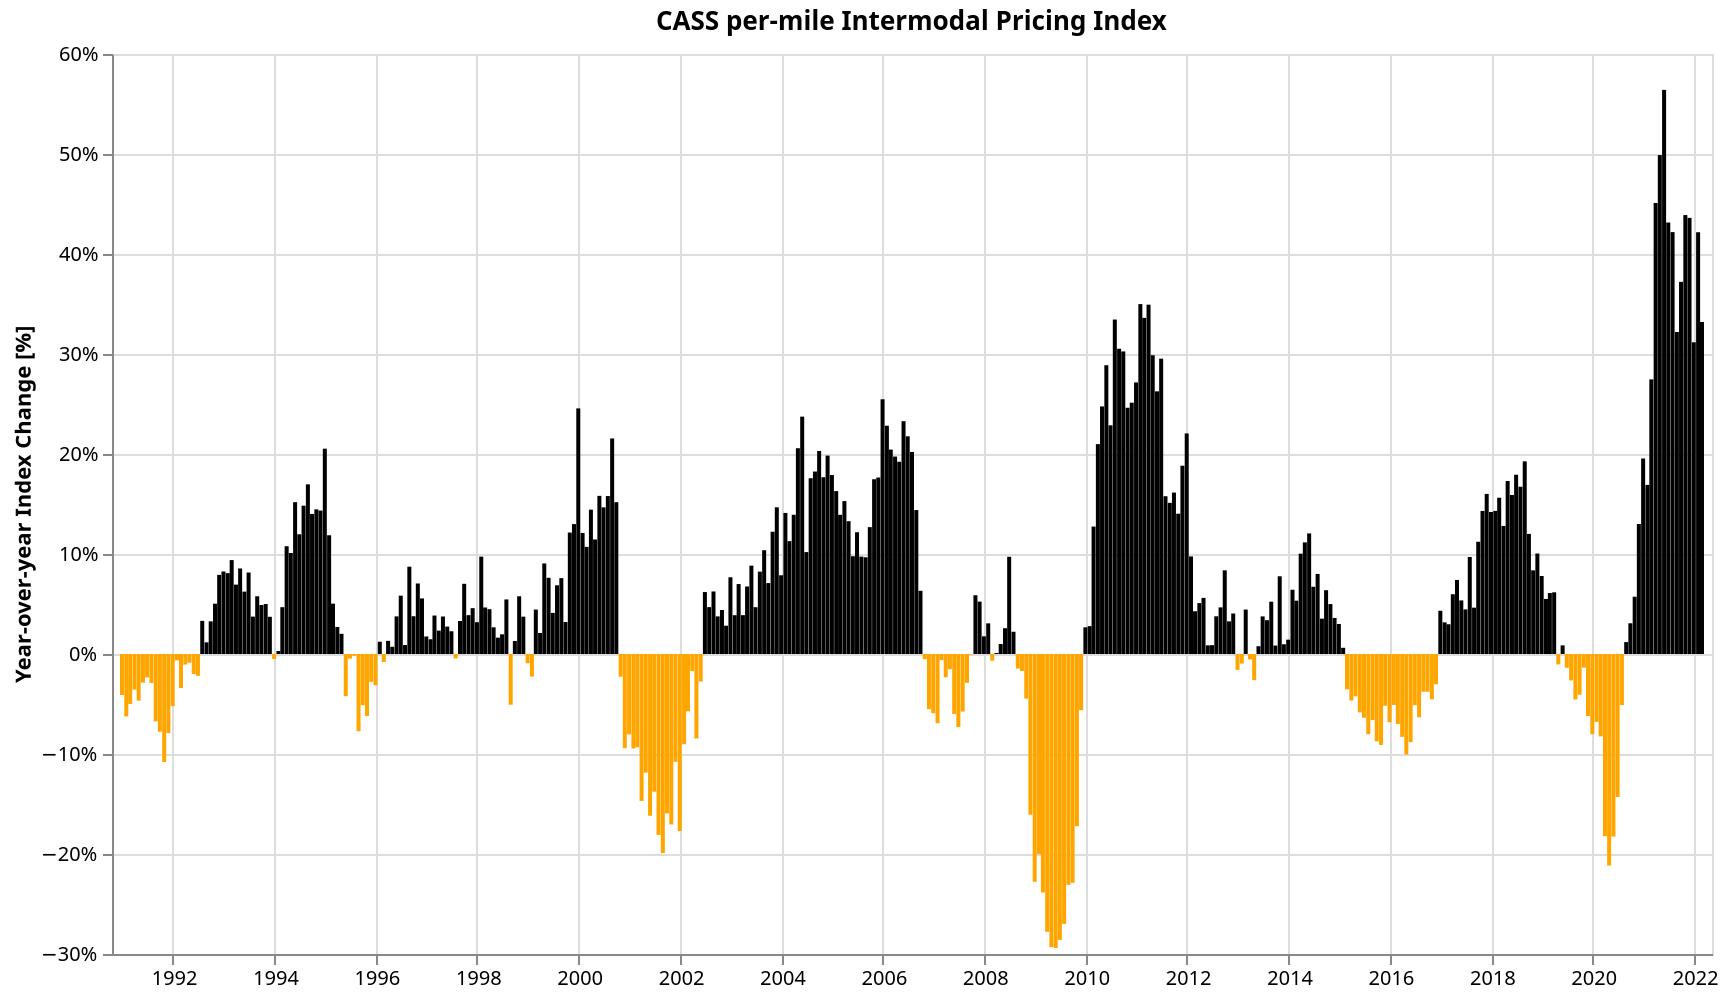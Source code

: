 {
  "config": {
    "view": {
      "continuousWidth": 400,
      "continuousHeight": 300
    }
  },
  "data": {
    "name": "data-7cb910f6acba21b8ea505782e708b76a"
  },
  "mark": {
    "type": "bar",
    "color": "black",
    "width": 2
  },
  "background": "white",
  "encoding": {
    "color": {
      "condition": {
        "value": "orange",
        "test": "datum.YoY < 0"
      },
      "value": "black"
    },
    "tooltip": [
      {
        "type": "temporal",
        "field": "Date"
      },
      {
        "type": "quantitative",
        "field": "YoY",
        "format": ",.2%",
        "title": "% Change"
      }
    ],
    "x": {
      "type": "temporal",
      "axis": {
        "title": null
      },
      "field": "Date"
    },
    "y": {
      "type": "quantitative",
      "axis": {
        "format": "%",
        "title": "Year-over-year Index Change [%]"
      },
      "field": "YoY"
    }
  },
  "height": 450,
  "title": "CASS per-mile Intermodal Pricing Index",
  "width": 800,
  "$schema": "https://vega.github.io/schema/vega-lite/v5.json",
  "datasets": {
    "data-7cb910f6acba21b8ea505782e708b76a": [
      {
        "Date": "1991-01-01T00:00:00",
        "Index": 0.959,
        "YoY": -0.041000000000000036
      },
      {
        "Date": "1991-02-01T00:00:00",
        "Index": 0.946,
        "YoY": -0.06243805748265607
      },
      {
        "Date": "1991-03-01T00:00:00",
        "Index": 0.97,
        "YoY": -0.04995102840352594
      },
      {
        "Date": "1991-04-01T00:00:00",
        "Index": 0.947,
        "YoY": -0.035641547861507195
      },
      {
        "Date": "1991-05-01T00:00:00",
        "Index": 0.92,
        "YoY": -0.04663212435233155
      },
      {
        "Date": "1991-06-01T00:00:00",
        "Index": 0.949,
        "YoY": -0.028659160696008268
      },
      {
        "Date": "1991-07-01T00:00:00",
        "Index": 0.916,
        "YoY": -0.023454157782515916
      },
      {
        "Date": "1991-08-01T00:00:00",
        "Index": 0.906,
        "YoY": -0.02893890675241162
      },
      {
        "Date": "1991-09-01T00:00:00",
        "Index": 0.942,
        "YoY": -0.06732673267326739
      },
      {
        "Date": "1991-10-01T00:00:00",
        "Index": 0.949,
        "YoY": -0.0777453838678328
      },
      {
        "Date": "1991-11-01T00:00:00",
        "Index": 0.934,
        "YoY": -0.10792741165233988
      },
      {
        "Date": "1991-12-01T00:00:00",
        "Index": 0.897,
        "YoY": -0.07905544147843935
      },
      {
        "Date": "1992-01-01T00:00:00",
        "Index": 0.909,
        "YoY": -0.05213764337851923
      },
      {
        "Date": "1992-02-01T00:00:00",
        "Index": 0.94,
        "YoY": -0.006342494714587699
      },
      {
        "Date": "1992-03-01T00:00:00",
        "Index": 0.937,
        "YoY": -0.03402061855670091
      },
      {
        "Date": "1992-04-01T00:00:00",
        "Index": 0.937,
        "YoY": -0.010559662090812938
      },
      {
        "Date": "1992-05-01T00:00:00",
        "Index": 0.912,
        "YoY": -0.008695652173913104
      },
      {
        "Date": "1992-06-01T00:00:00",
        "Index": 0.93,
        "YoY": -0.02002107481559523
      },
      {
        "Date": "1992-07-01T00:00:00",
        "Index": 0.896,
        "YoY": -0.02183406113537123
      },
      {
        "Date": "1992-08-01T00:00:00",
        "Index": 0.936,
        "YoY": 0.0331125827814569
      },
      {
        "Date": "1992-09-01T00:00:00",
        "Index": 0.953,
        "YoY": 0.011677282377919429
      },
      {
        "Date": "1992-10-01T00:00:00",
        "Index": 0.98,
        "YoY": 0.03266596417281353
      },
      {
        "Date": "1992-11-01T00:00:00",
        "Index": 0.981,
        "YoY": 0.05032119914346889
      },
      {
        "Date": "1992-12-01T00:00:00",
        "Index": 0.968,
        "YoY": 0.07915273132664424
      },
      {
        "Date": "1993-01-01T00:00:00",
        "Index": 0.984,
        "YoY": 0.08250825082508251
      },
      {
        "Date": "1993-02-01T00:00:00",
        "Index": 1.016,
        "YoY": 0.08085106382978724
      },
      {
        "Date": "1993-03-01T00:00:00",
        "Index": 1.025,
        "YoY": 0.09391675560298807
      },
      {
        "Date": "1993-04-01T00:00:00",
        "Index": 1.002,
        "YoY": 0.06937033084311617
      },
      {
        "Date": "1993-05-01T00:00:00",
        "Index": 0.99,
        "YoY": 0.08552631578947367
      },
      {
        "Date": "1993-06-01T00:00:00",
        "Index": 0.988,
        "YoY": 0.06236559139784936
      },
      {
        "Date": "1993-07-01T00:00:00",
        "Index": 0.969,
        "YoY": 0.08147321428571419
      },
      {
        "Date": "1993-08-01T00:00:00",
        "Index": 0.971,
        "YoY": 0.03739316239316226
      },
      {
        "Date": "1993-09-01T00:00:00",
        "Index": 1.008,
        "YoY": 0.057712486883525704
      },
      {
        "Date": "1993-10-01T00:00:00",
        "Index": 1.028,
        "YoY": 0.04897959183673484
      },
      {
        "Date": "1993-11-01T00:00:00",
        "Index": 1.03,
        "YoY": 0.04994903160040787
      },
      {
        "Date": "1993-12-01T00:00:00",
        "Index": 1.004,
        "YoY": 0.037190082644628086
      },
      {
        "Date": "1994-01-01T00:00:00",
        "Index": 0.979,
        "YoY": -0.005081300813008172
      },
      {
        "Date": "1994-02-01T00:00:00",
        "Index": 1.019,
        "YoY": 0.0029527559055118058
      },
      {
        "Date": "1994-03-01T00:00:00",
        "Index": 1.073,
        "YoY": 0.04682926829268297
      },
      {
        "Date": "1994-04-01T00:00:00",
        "Index": 1.11,
        "YoY": 0.10778443113772473
      },
      {
        "Date": "1994-05-01T00:00:00",
        "Index": 1.09,
        "YoY": 0.101010101010101
      },
      {
        "Date": "1994-06-01T00:00:00",
        "Index": 1.138,
        "YoY": 0.15182186234817796
      },
      {
        "Date": "1994-07-01T00:00:00",
        "Index": 1.085,
        "YoY": 0.11971104231166141
      },
      {
        "Date": "1994-08-01T00:00:00",
        "Index": 1.115,
        "YoY": 0.1483007209062821
      },
      {
        "Date": "1994-09-01T00:00:00",
        "Index": 1.179,
        "YoY": 0.1696428571428572
      },
      {
        "Date": "1994-10-01T00:00:00",
        "Index": 1.172,
        "YoY": 0.1400778210116731
      },
      {
        "Date": "1994-11-01T00:00:00",
        "Index": 1.179,
        "YoY": 0.1446601941747574
      },
      {
        "Date": "1994-12-01T00:00:00",
        "Index": 1.148,
        "YoY": 0.143426294820717
      },
      {
        "Date": "1995-01-01T00:00:00",
        "Index": 1.18,
        "YoY": 0.2053115423901941
      },
      {
        "Date": "1995-02-01T00:00:00",
        "Index": 1.14,
        "YoY": 0.11874386653581936
      },
      {
        "Date": "1995-03-01T00:00:00",
        "Index": 1.127,
        "YoY": 0.05032618825722279
      },
      {
        "Date": "1995-04-01T00:00:00",
        "Index": 1.14,
        "YoY": 0.02702702702702675
      },
      {
        "Date": "1995-05-01T00:00:00",
        "Index": 1.112,
        "YoY": 0.020183486238532167
      },
      {
        "Date": "1995-06-01T00:00:00",
        "Index": 1.09,
        "YoY": -0.042179261862917206
      },
      {
        "Date": "1995-07-01T00:00:00",
        "Index": 1.08,
        "YoY": -0.004608294930875445
      },
      {
        "Date": "1995-08-01T00:00:00",
        "Index": 1.113,
        "YoY": -0.0017937219730941312
      },
      {
        "Date": "1995-09-01T00:00:00",
        "Index": 1.088,
        "YoY": -0.07718405428329089
      },
      {
        "Date": "1995-10-01T00:00:00",
        "Index": 1.112,
        "YoY": -0.05119453924914663
      },
      {
        "Date": "1995-11-01T00:00:00",
        "Index": 1.106,
        "YoY": -0.06191687871077178
      },
      {
        "Date": "1995-12-01T00:00:00",
        "Index": 1.116,
        "YoY": -0.027874564459930196
      },
      {
        "Date": "1996-01-01T00:00:00",
        "Index": 1.143,
        "YoY": -0.031355932203389725
      },
      {
        "Date": "1996-02-01T00:00:00",
        "Index": 1.154,
        "YoY": 0.012280701754386003
      },
      {
        "Date": "1996-03-01T00:00:00",
        "Index": 1.118,
        "YoY": -0.007985803016858806
      },
      {
        "Date": "1996-04-01T00:00:00",
        "Index": 1.155,
        "YoY": 0.013157894736842257
      },
      {
        "Date": "1996-05-01T00:00:00",
        "Index": 1.12,
        "YoY": 0.007194244604316502
      },
      {
        "Date": "1996-06-01T00:00:00",
        "Index": 1.131,
        "YoY": 0.03761467889908254
      },
      {
        "Date": "1996-07-01T00:00:00",
        "Index": 1.143,
        "YoY": 0.05833333333333335
      },
      {
        "Date": "1996-08-01T00:00:00",
        "Index": 1.123,
        "YoY": 0.008984725965857976
      },
      {
        "Date": "1996-09-01T00:00:00",
        "Index": 1.183,
        "YoY": 0.08731617647058831
      },
      {
        "Date": "1996-10-01T00:00:00",
        "Index": 1.154,
        "YoY": 0.037769784172661636
      },
      {
        "Date": "1996-11-01T00:00:00",
        "Index": 1.184,
        "YoY": 0.07052441229656403
      },
      {
        "Date": "1996-12-01T00:00:00",
        "Index": 1.178,
        "YoY": 0.05555555555555536
      },
      {
        "Date": "1997-01-01T00:00:00",
        "Index": 1.163,
        "YoY": 0.017497812773403343
      },
      {
        "Date": "1997-02-01T00:00:00",
        "Index": 1.171,
        "YoY": 0.014731369150779994
      },
      {
        "Date": "1997-03-01T00:00:00",
        "Index": 1.161,
        "YoY": 0.038461538461538325
      },
      {
        "Date": "1997-04-01T00:00:00",
        "Index": 1.182,
        "YoY": 0.023376623376623273
      },
      {
        "Date": "1997-05-01T00:00:00",
        "Index": 1.162,
        "YoY": 0.03749999999999987
      },
      {
        "Date": "1997-06-01T00:00:00",
        "Index": 1.162,
        "YoY": 0.027409372236958385
      },
      {
        "Date": "1997-07-01T00:00:00",
        "Index": 1.169,
        "YoY": 0.022747156605424257
      },
      {
        "Date": "1997-08-01T00:00:00",
        "Index": 1.118,
        "YoY": -0.0044523597506677115
      },
      {
        "Date": "1997-09-01T00:00:00",
        "Index": 1.222,
        "YoY": 0.03296703296703285
      },
      {
        "Date": "1997-10-01T00:00:00",
        "Index": 1.235,
        "YoY": 0.0701906412478337
      },
      {
        "Date": "1997-11-01T00:00:00",
        "Index": 1.23,
        "YoY": 0.038851351351351315
      },
      {
        "Date": "1997-12-01T00:00:00",
        "Index": 1.232,
        "YoY": 0.045840407470288724
      },
      {
        "Date": "1998-01-01T00:00:00",
        "Index": 1.2,
        "YoY": 0.03181427343078247
      },
      {
        "Date": "1998-02-01T00:00:00",
        "Index": 1.285,
        "YoY": 0.09735269000853952
      },
      {
        "Date": "1998-03-01T00:00:00",
        "Index": 1.215,
        "YoY": 0.04651162790697683
      },
      {
        "Date": "1998-04-01T00:00:00",
        "Index": 1.235,
        "YoY": 0.04483925549915413
      },
      {
        "Date": "1998-05-01T00:00:00",
        "Index": 1.193,
        "YoY": 0.026678141135972666
      },
      {
        "Date": "1998-06-01T00:00:00",
        "Index": 1.181,
        "YoY": 0.016351118760757455
      },
      {
        "Date": "1998-07-01T00:00:00",
        "Index": 1.192,
        "YoY": 0.019674935842600494
      },
      {
        "Date": "1998-08-01T00:00:00",
        "Index": 1.179,
        "YoY": 0.054561717352414885
      },
      {
        "Date": "1998-09-01T00:00:00",
        "Index": 1.16,
        "YoY": -0.0507364975450082
      },
      {
        "Date": "1998-10-01T00:00:00",
        "Index": 1.251,
        "YoY": 0.012955465587044301
      },
      {
        "Date": "1998-11-01T00:00:00",
        "Index": 1.301,
        "YoY": 0.05772357723577226
      },
      {
        "Date": "1998-12-01T00:00:00",
        "Index": 1.278,
        "YoY": 0.03733766233766245
      },
      {
        "Date": "1999-01-01T00:00:00",
        "Index": 1.189,
        "YoY": -0.009166666666666545
      },
      {
        "Date": "1999-02-01T00:00:00",
        "Index": 1.256,
        "YoY": -0.022568093385213928
      },
      {
        "Date": "1999-03-01T00:00:00",
        "Index": 1.269,
        "YoY": 0.04444444444444429
      },
      {
        "Date": "1999-04-01T00:00:00",
        "Index": 1.261,
        "YoY": 0.021052631578947212
      },
      {
        "Date": "1999-05-01T00:00:00",
        "Index": 1.301,
        "YoY": 0.09052808046940486
      },
      {
        "Date": "1999-06-01T00:00:00",
        "Index": 1.271,
        "YoY": 0.07620660457239614
      },
      {
        "Date": "1999-07-01T00:00:00",
        "Index": 1.241,
        "YoY": 0.041107382550335636
      },
      {
        "Date": "1999-08-01T00:00:00",
        "Index": 1.26,
        "YoY": 0.06870229007633588
      },
      {
        "Date": "1999-09-01T00:00:00",
        "Index": 1.248,
        "YoY": 0.07586206896551739
      },
      {
        "Date": "1999-10-01T00:00:00",
        "Index": 1.291,
        "YoY": 0.031974420463629194
      },
      {
        "Date": "1999-11-01T00:00:00",
        "Index": 1.459,
        "YoY": 0.12144504227517317
      },
      {
        "Date": "1999-12-01T00:00:00",
        "Index": 1.444,
        "YoY": 0.12989045383411568
      },
      {
        "Date": "2000-01-01T00:00:00",
        "Index": 1.481,
        "YoY": 0.24558452481076531
      },
      {
        "Date": "2000-02-01T00:00:00",
        "Index": 1.408,
        "YoY": 0.12101910828025475
      },
      {
        "Date": "2000-03-01T00:00:00",
        "Index": 1.405,
        "YoY": 0.10717100078802222
      },
      {
        "Date": "2000-04-01T00:00:00",
        "Index": 1.443,
        "YoY": 0.14432989690721665
      },
      {
        "Date": "2000-05-01T00:00:00",
        "Index": 1.45,
        "YoY": 0.11452728670253642
      },
      {
        "Date": "2000-06-01T00:00:00",
        "Index": 1.472,
        "YoY": 0.1581431943351692
      },
      {
        "Date": "2000-07-01T00:00:00",
        "Index": 1.423,
        "YoY": 0.14665592264302973
      },
      {
        "Date": "2000-08-01T00:00:00",
        "Index": 1.459,
        "YoY": 0.15793650793650804
      },
      {
        "Date": "2000-09-01T00:00:00",
        "Index": 1.517,
        "YoY": 0.2155448717948718
      },
      {
        "Date": "2000-10-01T00:00:00",
        "Index": 1.487,
        "YoY": 0.15182029434546873
      },
      {
        "Date": "2000-11-01T00:00:00",
        "Index": 1.426,
        "YoY": -0.022618231665524458
      },
      {
        "Date": "2000-12-01T00:00:00",
        "Index": 1.308,
        "YoY": -0.09418282548476442
      },
      {
        "Date": "2001-01-01T00:00:00",
        "Index": 1.362,
        "YoY": -0.0803511141120864
      },
      {
        "Date": "2001-02-01T00:00:00",
        "Index": 1.275,
        "YoY": -0.09446022727272729
      },
      {
        "Date": "2001-03-01T00:00:00",
        "Index": 1.274,
        "YoY": -0.09323843416370103
      },
      {
        "Date": "2001-04-01T00:00:00",
        "Index": 1.231,
        "YoY": -0.14691614691614685
      },
      {
        "Date": "2001-05-01T00:00:00",
        "Index": 1.278,
        "YoY": -0.11862068965517236
      },
      {
        "Date": "2001-06-01T00:00:00",
        "Index": 1.234,
        "YoY": -0.16168478260869568
      },
      {
        "Date": "2001-07-01T00:00:00",
        "Index": 1.227,
        "YoY": -0.13773717498243143
      },
      {
        "Date": "2001-08-01T00:00:00",
        "Index": 1.195,
        "YoY": -0.18094585332419466
      },
      {
        "Date": "2001-09-01T00:00:00",
        "Index": 1.215,
        "YoY": -0.19907712590639415
      },
      {
        "Date": "2001-10-01T00:00:00",
        "Index": 1.25,
        "YoY": -0.15938130464021527
      },
      {
        "Date": "2001-11-01T00:00:00",
        "Index": 1.183,
        "YoY": -0.170406732117812
      },
      {
        "Date": "2001-12-01T00:00:00",
        "Index": 1.167,
        "YoY": -0.10779816513761464
      },
      {
        "Date": "2002-01-01T00:00:00",
        "Index": 1.121,
        "YoY": -0.1769456681350955
      },
      {
        "Date": "2002-02-01T00:00:00",
        "Index": 1.16,
        "YoY": -0.09019607843137256
      },
      {
        "Date": "2002-03-01T00:00:00",
        "Index": 1.201,
        "YoY": -0.057299843014128715
      },
      {
        "Date": "2002-04-01T00:00:00",
        "Index": 1.21,
        "YoY": -0.01705930138099121
      },
      {
        "Date": "2002-05-01T00:00:00",
        "Index": 1.17,
        "YoY": -0.08450704225352124
      },
      {
        "Date": "2002-06-01T00:00:00",
        "Index": 1.2,
        "YoY": -0.027552674230145846
      },
      {
        "Date": "2002-07-01T00:00:00",
        "Index": 1.303,
        "YoY": 0.061939690301548334
      },
      {
        "Date": "2002-08-01T00:00:00",
        "Index": 1.251,
        "YoY": 0.046861924686192324
      },
      {
        "Date": "2002-09-01T00:00:00",
        "Index": 1.291,
        "YoY": 0.062551440329218
      },
      {
        "Date": "2002-10-01T00:00:00",
        "Index": 1.297,
        "YoY": 0.037599999999999856
      },
      {
        "Date": "2002-11-01T00:00:00",
        "Index": 1.235,
        "YoY": 0.04395604395604402
      },
      {
        "Date": "2002-12-01T00:00:00",
        "Index": 1.2,
        "YoY": 0.028277634961439535
      },
      {
        "Date": "2003-01-01T00:00:00",
        "Index": 1.207,
        "YoY": 0.07671721677074039
      },
      {
        "Date": "2003-02-01T00:00:00",
        "Index": 1.205,
        "YoY": 0.03879310344827602
      },
      {
        "Date": "2003-03-01T00:00:00",
        "Index": 1.285,
        "YoY": 0.06994171523730208
      },
      {
        "Date": "2003-04-01T00:00:00",
        "Index": 1.257,
        "YoY": 0.03884297520661151
      },
      {
        "Date": "2003-05-01T00:00:00",
        "Index": 1.249,
        "YoY": 0.06752136752136773
      },
      {
        "Date": "2003-06-01T00:00:00",
        "Index": 1.306,
        "YoY": 0.08833333333333337
      },
      {
        "Date": "2003-07-01T00:00:00",
        "Index": 1.364,
        "YoY": 0.046815042210283986
      },
      {
        "Date": "2003-08-01T00:00:00",
        "Index": 1.354,
        "YoY": 0.08233413269384515
      },
      {
        "Date": "2003-09-01T00:00:00",
        "Index": 1.425,
        "YoY": 0.10379550735863674
      },
      {
        "Date": "2003-10-01T00:00:00",
        "Index": 1.389,
        "YoY": 0.07093292212798774
      },
      {
        "Date": "2003-11-01T00:00:00",
        "Index": 1.386,
        "YoY": 0.12226720647773259
      },
      {
        "Date": "2003-12-01T00:00:00",
        "Index": 1.376,
        "YoY": 0.14666666666666672
      },
      {
        "Date": "2004-01-01T00:00:00",
        "Index": 1.302,
        "YoY": 0.07870753935376973
      },
      {
        "Date": "2004-02-01T00:00:00",
        "Index": 1.375,
        "YoY": 0.1410788381742738
      },
      {
        "Date": "2004-03-01T00:00:00",
        "Index": 1.43,
        "YoY": 0.11284046692607008
      },
      {
        "Date": "2004-04-01T00:00:00",
        "Index": 1.432,
        "YoY": 0.13922036595067633
      },
      {
        "Date": "2004-05-01T00:00:00",
        "Index": 1.506,
        "YoY": 0.20576461168935145
      },
      {
        "Date": "2004-06-01T00:00:00",
        "Index": 1.616,
        "YoY": 0.2373660030627871
      },
      {
        "Date": "2004-07-01T00:00:00",
        "Index": 1.503,
        "YoY": 0.10190615835777117
      },
      {
        "Date": "2004-08-01T00:00:00",
        "Index": 1.592,
        "YoY": 0.17577548005908428
      },
      {
        "Date": "2004-09-01T00:00:00",
        "Index": 1.685,
        "YoY": 0.1824561403508771
      },
      {
        "Date": "2004-10-01T00:00:00",
        "Index": 1.671,
        "YoY": 0.20302375809935214
      },
      {
        "Date": "2004-11-01T00:00:00",
        "Index": 1.631,
        "YoY": 0.1767676767676769
      },
      {
        "Date": "2004-12-01T00:00:00",
        "Index": 1.649,
        "YoY": 0.19840116279069786
      },
      {
        "Date": "2005-01-01T00:00:00",
        "Index": 1.535,
        "YoY": 0.1789554531490014
      },
      {
        "Date": "2005-02-01T00:00:00",
        "Index": 1.599,
        "YoY": 0.1629090909090909
      },
      {
        "Date": "2005-03-01T00:00:00",
        "Index": 1.629,
        "YoY": 0.1391608391608392
      },
      {
        "Date": "2005-04-01T00:00:00",
        "Index": 1.651,
        "YoY": 0.15293296089385477
      },
      {
        "Date": "2005-05-01T00:00:00",
        "Index": 1.706,
        "YoY": 0.13280212483399723
      },
      {
        "Date": "2005-06-01T00:00:00",
        "Index": 1.774,
        "YoY": 0.09777227722772275
      },
      {
        "Date": "2005-07-01T00:00:00",
        "Index": 1.686,
        "YoY": 0.12175648702594821
      },
      {
        "Date": "2005-08-01T00:00:00",
        "Index": 1.747,
        "YoY": 0.09736180904522618
      },
      {
        "Date": "2005-09-01T00:00:00",
        "Index": 1.848,
        "YoY": 0.09673590504451046
      },
      {
        "Date": "2005-10-01T00:00:00",
        "Index": 1.883,
        "YoY": 0.1268701376421304
      },
      {
        "Date": "2005-11-01T00:00:00",
        "Index": 1.916,
        "YoY": 0.17473942366646233
      },
      {
        "Date": "2005-12-01T00:00:00",
        "Index": 1.94,
        "YoY": 0.17647058823529416
      },
      {
        "Date": "2006-01-01T00:00:00",
        "Index": 1.926,
        "YoY": 0.25472312703583055
      },
      {
        "Date": "2006-02-01T00:00:00",
        "Index": 1.964,
        "YoY": 0.2282676672920576
      },
      {
        "Date": "2006-03-01T00:00:00",
        "Index": 1.962,
        "YoY": 0.20441988950276246
      },
      {
        "Date": "2006-04-01T00:00:00",
        "Index": 1.977,
        "YoY": 0.19745608721986674
      },
      {
        "Date": "2006-05-01T00:00:00",
        "Index": 2.034,
        "YoY": 0.1922626025791323
      },
      {
        "Date": "2006-06-01T00:00:00",
        "Index": 2.187,
        "YoY": 0.23280721533258153
      },
      {
        "Date": "2006-07-01T00:00:00",
        "Index": 2.053,
        "YoY": 0.2176749703440095
      },
      {
        "Date": "2006-08-01T00:00:00",
        "Index": 2.1,
        "YoY": 0.2020606754436176
      },
      {
        "Date": "2006-09-01T00:00:00",
        "Index": 2.114,
        "YoY": 0.1439393939393938
      },
      {
        "Date": "2006-10-01T00:00:00",
        "Index": 2.002,
        "YoY": 0.0631970260223047
      },
      {
        "Date": "2006-11-01T00:00:00",
        "Index": 1.906,
        "YoY": -0.005219206680584509
      },
      {
        "Date": "2006-12-01T00:00:00",
        "Index": 1.833,
        "YoY": -0.05515463917525776
      },
      {
        "Date": "2007-01-01T00:00:00",
        "Index": 1.812,
        "YoY": -0.05919003115264787
      },
      {
        "Date": "2007-02-01T00:00:00",
        "Index": 1.828,
        "YoY": -0.06924643584521384
      },
      {
        "Date": "2007-03-01T00:00:00",
        "Index": 1.95,
        "YoY": -0.006116207951070374
      },
      {
        "Date": "2007-04-01T00:00:00",
        "Index": 1.931,
        "YoY": -0.02326757713707639
      },
      {
        "Date": "2007-05-01T00:00:00",
        "Index": 2.003,
        "YoY": -0.015240904621435458
      },
      {
        "Date": "2007-06-01T00:00:00",
        "Index": 2.056,
        "YoY": -0.059899405578417775
      },
      {
        "Date": "2007-07-01T00:00:00",
        "Index": 1.903,
        "YoY": -0.07306380905991228
      },
      {
        "Date": "2007-08-01T00:00:00",
        "Index": 1.979,
        "YoY": -0.05761904761904757
      },
      {
        "Date": "2007-09-01T00:00:00",
        "Index": 2.053,
        "YoY": -0.028855250709555302
      },
      {
        "Date": "2007-10-01T00:00:00",
        "Index": 2.001,
        "YoY": -0.0004995004995004271
      },
      {
        "Date": "2007-11-01T00:00:00",
        "Index": 2.018,
        "YoY": 0.05876180482686255
      },
      {
        "Date": "2007-12-01T00:00:00",
        "Index": 1.929,
        "YoY": 0.05237315875613757
      },
      {
        "Date": "2008-01-01T00:00:00",
        "Index": 1.844,
        "YoY": 0.017660044150110465
      },
      {
        "Date": "2008-02-01T00:00:00",
        "Index": 1.884,
        "YoY": 0.03063457330415753
      },
      {
        "Date": "2008-03-01T00:00:00",
        "Index": 1.937,
        "YoY": -0.006666666666666599
      },
      {
        "Date": "2008-04-01T00:00:00",
        "Index": 1.933,
        "YoY": 0.0010357327809424888
      },
      {
        "Date": "2008-05-01T00:00:00",
        "Index": 2.023,
        "YoY": 0.009985022466300508
      },
      {
        "Date": "2008-06-01T00:00:00",
        "Index": 2.109,
        "YoY": 0.025778210116731426
      },
      {
        "Date": "2008-07-01T00:00:00",
        "Index": 2.088,
        "YoY": 0.09721492380451924
      },
      {
        "Date": "2008-08-01T00:00:00",
        "Index": 2.023,
        "YoY": 0.022233451237998914
      },
      {
        "Date": "2008-09-01T00:00:00",
        "Index": 2.023,
        "YoY": -0.014612761811982344
      },
      {
        "Date": "2008-10-01T00:00:00",
        "Index": 1.967,
        "YoY": -0.016991504247875988
      },
      {
        "Date": "2008-11-01T00:00:00",
        "Index": 1.928,
        "YoY": -0.04459861248761143
      },
      {
        "Date": "2008-12-01T00:00:00",
        "Index": 1.619,
        "YoY": -0.1607050285121825
      },
      {
        "Date": "2009-01-01T00:00:00",
        "Index": 1.424,
        "YoY": -0.22776572668112804
      },
      {
        "Date": "2009-02-01T00:00:00",
        "Index": 1.507,
        "YoY": -0.20010615711252655
      },
      {
        "Date": "2009-03-01T00:00:00",
        "Index": 1.475,
        "YoY": -0.23851316468766126
      },
      {
        "Date": "2009-04-01T00:00:00",
        "Index": 1.396,
        "YoY": -0.2778065183652354
      },
      {
        "Date": "2009-05-01T00:00:00",
        "Index": 1.43,
        "YoY": -0.2931290163124074
      },
      {
        "Date": "2009-06-01T00:00:00",
        "Index": 1.489,
        "YoY": -0.2939781887150308
      },
      {
        "Date": "2009-07-01T00:00:00",
        "Index": 1.491,
        "YoY": -0.2859195402298851
      },
      {
        "Date": "2009-08-01T00:00:00",
        "Index": 1.477,
        "YoY": -0.2698961937716263
      },
      {
        "Date": "2009-09-01T00:00:00",
        "Index": 1.556,
        "YoY": -0.23084527928818588
      },
      {
        "Date": "2009-10-01T00:00:00",
        "Index": 1.517,
        "YoY": -0.22877478393492634
      },
      {
        "Date": "2009-11-01T00:00:00",
        "Index": 1.596,
        "YoY": -0.17219917012448127
      },
      {
        "Date": "2009-12-01T00:00:00",
        "Index": 1.528,
        "YoY": -0.05620753551575042
      },
      {
        "Date": "2010-01-01T00:00:00",
        "Index": 1.462,
        "YoY": 0.026685393258427004
      },
      {
        "Date": "2010-02-01T00:00:00",
        "Index": 1.549,
        "YoY": 0.02786994027869949
      },
      {
        "Date": "2010-03-01T00:00:00",
        "Index": 1.663,
        "YoY": 0.12745762711864406
      },
      {
        "Date": "2010-04-01T00:00:00",
        "Index": 1.689,
        "YoY": 0.20988538681948432
      },
      {
        "Date": "2010-05-01T00:00:00",
        "Index": 1.784,
        "YoY": 0.24755244755244754
      },
      {
        "Date": "2010-06-01T00:00:00",
        "Index": 1.919,
        "YoY": 0.2887844190732034
      },
      {
        "Date": "2010-07-01T00:00:00",
        "Index": 1.832,
        "YoY": 0.22870556673373565
      },
      {
        "Date": "2010-08-01T00:00:00",
        "Index": 1.971,
        "YoY": 0.33446174678402163
      },
      {
        "Date": "2010-09-01T00:00:00",
        "Index": 2.031,
        "YoY": 0.30526992287917754
      },
      {
        "Date": "2010-10-01T00:00:00",
        "Index": 1.976,
        "YoY": 0.30257086354647345
      },
      {
        "Date": "2010-11-01T00:00:00",
        "Index": 1.989,
        "YoY": 0.24624060150375948
      },
      {
        "Date": "2010-12-01T00:00:00",
        "Index": 1.912,
        "YoY": 0.25130890052356003
      },
      {
        "Date": "2011-01-01T00:00:00",
        "Index": 1.859,
        "YoY": 0.27154582763337887
      },
      {
        "Date": "2011-02-01T00:00:00",
        "Index": 2.091,
        "YoY": 0.34990316333118154
      },
      {
        "Date": "2011-03-01T00:00:00",
        "Index": 2.222,
        "YoY": 0.3361395069152133
      },
      {
        "Date": "2011-04-01T00:00:00",
        "Index": 2.279,
        "YoY": 0.3493191237418589
      },
      {
        "Date": "2011-05-01T00:00:00",
        "Index": 2.317,
        "YoY": 0.29876681614349776
      },
      {
        "Date": "2011-06-01T00:00:00",
        "Index": 2.423,
        "YoY": 0.262636789994789
      },
      {
        "Date": "2011-07-01T00:00:00",
        "Index": 2.373,
        "YoY": 0.29530567685589526
      },
      {
        "Date": "2011-08-01T00:00:00",
        "Index": 2.282,
        "YoY": 0.15778792491121263
      },
      {
        "Date": "2011-09-01T00:00:00",
        "Index": 2.338,
        "YoY": 0.15115706548498276
      },
      {
        "Date": "2011-10-01T00:00:00",
        "Index": 2.295,
        "YoY": 0.16143724696356276
      },
      {
        "Date": "2011-11-01T00:00:00",
        "Index": 2.268,
        "YoY": 0.14027149321266963
      },
      {
        "Date": "2011-12-01T00:00:00",
        "Index": 2.272,
        "YoY": 0.18828451882845187
      },
      {
        "Date": "2012-01-01T00:00:00",
        "Index": 2.269,
        "YoY": 0.22054868208714362
      },
      {
        "Date": "2012-02-01T00:00:00",
        "Index": 2.295,
        "YoY": 0.09756097560975596
      },
      {
        "Date": "2012-03-01T00:00:00",
        "Index": 2.317,
        "YoY": 0.04275427542754273
      },
      {
        "Date": "2012-04-01T00:00:00",
        "Index": 2.395,
        "YoY": 0.05089951733216336
      },
      {
        "Date": "2012-05-01T00:00:00",
        "Index": 2.447,
        "YoY": 0.056107034958998714
      },
      {
        "Date": "2012-06-01T00:00:00",
        "Index": 2.444,
        "YoY": 0.008666941807676354
      },
      {
        "Date": "2012-07-01T00:00:00",
        "Index": 2.394,
        "YoY": 0.008849557522123908
      },
      {
        "Date": "2012-08-01T00:00:00",
        "Index": 2.368,
        "YoY": 0.03768624014022781
      },
      {
        "Date": "2012-09-01T00:00:00",
        "Index": 2.447,
        "YoY": 0.046621043627031566
      },
      {
        "Date": "2012-10-01T00:00:00",
        "Index": 2.487,
        "YoY": 0.0836601307189544
      },
      {
        "Date": "2012-11-01T00:00:00",
        "Index": 2.342,
        "YoY": 0.032627865961199376
      },
      {
        "Date": "2012-12-01T00:00:00",
        "Index": 2.364,
        "YoY": 0.040492957746478986
      },
      {
        "Date": "2013-01-01T00:00:00",
        "Index": 2.233,
        "YoY": -0.015866020273248127
      },
      {
        "Date": "2013-02-01T00:00:00",
        "Index": 2.273,
        "YoY": -0.009586056644880103
      },
      {
        "Date": "2013-03-01T00:00:00",
        "Index": 2.42,
        "YoY": 0.04445403539059112
      },
      {
        "Date": "2013-04-01T00:00:00",
        "Index": 2.382,
        "YoY": -0.00542797494780789
      },
      {
        "Date": "2013-05-01T00:00:00",
        "Index": 2.383,
        "YoY": -0.026154474867184363
      },
      {
        "Date": "2013-06-01T00:00:00",
        "Index": 2.463,
        "YoY": 0.0077741407528642
      },
      {
        "Date": "2013-07-01T00:00:00",
        "Index": 2.484,
        "YoY": 0.037593984962405846
      },
      {
        "Date": "2013-08-01T00:00:00",
        "Index": 2.448,
        "YoY": 0.03378378378378377
      },
      {
        "Date": "2013-09-01T00:00:00",
        "Index": 2.575,
        "YoY": 0.052308949734368726
      },
      {
        "Date": "2013-10-01T00:00:00",
        "Index": 2.508,
        "YoY": 0.008443908323281013
      },
      {
        "Date": "2013-11-01T00:00:00",
        "Index": 2.524,
        "YoY": 0.0777113578138342
      },
      {
        "Date": "2013-12-01T00:00:00",
        "Index": 2.387,
        "YoY": 0.009729272419627844
      },
      {
        "Date": "2014-01-01T00:00:00",
        "Index": 2.265,
        "YoY": 0.014330497089117822
      },
      {
        "Date": "2014-02-01T00:00:00",
        "Index": 2.419,
        "YoY": 0.06423229212494497
      },
      {
        "Date": "2014-03-01T00:00:00",
        "Index": 2.549,
        "YoY": 0.05330578512396689
      },
      {
        "Date": "2014-04-01T00:00:00",
        "Index": 2.621,
        "YoY": 0.10033585222502084
      },
      {
        "Date": "2014-05-01T00:00:00",
        "Index": 2.649,
        "YoY": 0.11162400335711298
      },
      {
        "Date": "2014-06-01T00:00:00",
        "Index": 2.76,
        "YoY": 0.12058465286236286
      },
      {
        "Date": "2014-07-01T00:00:00",
        "Index": 2.651,
        "YoY": 0.06723027375201274
      },
      {
        "Date": "2014-08-01T00:00:00",
        "Index": 2.644,
        "YoY": 0.08006535947712434
      },
      {
        "Date": "2014-09-01T00:00:00",
        "Index": 2.666,
        "YoY": 0.03533980582524254
      },
      {
        "Date": "2014-10-01T00:00:00",
        "Index": 2.668,
        "YoY": 0.06379585326953752
      },
      {
        "Date": "2014-11-01T00:00:00",
        "Index": 2.65,
        "YoY": 0.04992076069730578
      },
      {
        "Date": "2014-12-01T00:00:00",
        "Index": 2.473,
        "YoY": 0.03602848764139077
      },
      {
        "Date": "2015-01-01T00:00:00",
        "Index": 2.333,
        "YoY": 0.030022075055187614
      },
      {
        "Date": "2015-02-01T00:00:00",
        "Index": 2.434,
        "YoY": 0.0062009094667219156
      },
      {
        "Date": "2015-03-01T00:00:00",
        "Index": 2.459,
        "YoY": -0.03530796390741464
      },
      {
        "Date": "2015-04-01T00:00:00",
        "Index": 2.499,
        "YoY": -0.04654711942006862
      },
      {
        "Date": "2015-05-01T00:00:00",
        "Index": 2.537,
        "YoY": -0.0422801057002643
      },
      {
        "Date": "2015-06-01T00:00:00",
        "Index": 2.599,
        "YoY": -0.05833333333333324
      },
      {
        "Date": "2015-07-01T00:00:00",
        "Index": 2.482,
        "YoY": -0.06374952847981874
      },
      {
        "Date": "2015-08-01T00:00:00",
        "Index": 2.432,
        "YoY": -0.08018154311649028
      },
      {
        "Date": "2015-09-01T00:00:00",
        "Index": 2.49,
        "YoY": -0.06601650412603144
      },
      {
        "Date": "2015-10-01T00:00:00",
        "Index": 2.435,
        "YoY": -0.08733133433283358
      },
      {
        "Date": "2015-11-01T00:00:00",
        "Index": 2.409,
        "YoY": -0.09094339622641512
      },
      {
        "Date": "2015-12-01T00:00:00",
        "Index": 2.345,
        "YoY": -0.051758997169429666
      },
      {
        "Date": "2016-01-01T00:00:00",
        "Index": 2.174,
        "YoY": -0.06815259322760403
      },
      {
        "Date": "2016-02-01T00:00:00",
        "Index": 2.31,
        "YoY": -0.05094494658997539
      },
      {
        "Date": "2016-03-01T00:00:00",
        "Index": 2.287,
        "YoY": -0.06994713298088662
      },
      {
        "Date": "2016-04-01T00:00:00",
        "Index": 2.292,
        "YoY": -0.08283313325330144
      },
      {
        "Date": "2016-05-01T00:00:00",
        "Index": 2.282,
        "YoY": -0.10051241623965312
      },
      {
        "Date": "2016-06-01T00:00:00",
        "Index": 2.37,
        "YoY": -0.08811081185071179
      },
      {
        "Date": "2016-07-01T00:00:00",
        "Index": 2.355,
        "YoY": -0.05116841257050775
      },
      {
        "Date": "2016-08-01T00:00:00",
        "Index": 2.278,
        "YoY": -0.06332236842105254
      },
      {
        "Date": "2016-09-01T00:00:00",
        "Index": 2.396,
        "YoY": -0.03775100401606435
      },
      {
        "Date": "2016-10-01T00:00:00",
        "Index": 2.343,
        "YoY": -0.03778234086242305
      },
      {
        "Date": "2016-11-01T00:00:00",
        "Index": 2.3,
        "YoY": -0.04524699045246994
      },
      {
        "Date": "2016-12-01T00:00:00",
        "Index": 2.274,
        "YoY": -0.030277185501066173
      },
      {
        "Date": "2017-01-01T00:00:00",
        "Index": 2.268,
        "YoY": 0.04323827046918116
      },
      {
        "Date": "2017-02-01T00:00:00",
        "Index": 2.383,
        "YoY": 0.03160173160173163
      },
      {
        "Date": "2017-03-01T00:00:00",
        "Index": 2.355,
        "YoY": 0.029733275032794104
      },
      {
        "Date": "2017-04-01T00:00:00",
        "Index": 2.429,
        "YoY": 0.059773123909249604
      },
      {
        "Date": "2017-05-01T00:00:00",
        "Index": 2.451,
        "YoY": 0.07405784399649429
      },
      {
        "Date": "2017-06-01T00:00:00",
        "Index": 2.497,
        "YoY": 0.05358649789029535
      },
      {
        "Date": "2017-07-01T00:00:00",
        "Index": 2.46,
        "YoY": 0.04458598726114649
      },
      {
        "Date": "2017-08-01T00:00:00",
        "Index": 2.499,
        "YoY": 0.09701492537313428
      },
      {
        "Date": "2017-09-01T00:00:00",
        "Index": 2.507,
        "YoY": 0.04632721202003354
      },
      {
        "Date": "2017-10-01T00:00:00",
        "Index": 2.606,
        "YoY": 0.11224925309432354
      },
      {
        "Date": "2017-11-01T00:00:00",
        "Index": 2.629,
        "YoY": 0.1430434782608696
      },
      {
        "Date": "2017-12-01T00:00:00",
        "Index": 2.638,
        "YoY": 0.16007036059806512
      },
      {
        "Date": "2018-01-01T00:00:00",
        "Index": 2.59,
        "YoY": 0.14197530864197527
      },
      {
        "Date": "2018-02-01T00:00:00",
        "Index": 2.724,
        "YoY": 0.14309693663449452
      },
      {
        "Date": "2018-03-01T00:00:00",
        "Index": 2.723,
        "YoY": 0.15626326963906578
      },
      {
        "Date": "2018-04-01T00:00:00",
        "Index": 2.74,
        "YoY": 0.12803622890078237
      },
      {
        "Date": "2018-05-01T00:00:00",
        "Index": 2.875,
        "YoY": 0.17299061607507138
      },
      {
        "Date": "2018-06-01T00:00:00",
        "Index": 2.894,
        "YoY": 0.15899078894673613
      },
      {
        "Date": "2018-07-01T00:00:00",
        "Index": 2.901,
        "YoY": 0.17926829268292677
      },
      {
        "Date": "2018-08-01T00:00:00",
        "Index": 2.917,
        "YoY": 0.16726690676270506
      },
      {
        "Date": "2018-09-01T00:00:00",
        "Index": 2.99,
        "YoY": 0.19266055045871555
      },
      {
        "Date": "2018-10-01T00:00:00",
        "Index": 2.919,
        "YoY": 0.1201074443591712
      },
      {
        "Date": "2018-11-01T00:00:00",
        "Index": 2.849,
        "YoY": 0.08368200836820083
      },
      {
        "Date": "2018-12-01T00:00:00",
        "Index": 2.903,
        "YoY": 0.1004548900682336
      },
      {
        "Date": "2019-01-01T00:00:00",
        "Index": 2.792,
        "YoY": 0.07799227799227793
      },
      {
        "Date": "2019-02-01T00:00:00",
        "Index": 2.874,
        "YoY": 0.05506607929515406
      },
      {
        "Date": "2019-03-01T00:00:00",
        "Index": 2.889,
        "YoY": 0.06096217407271398
      },
      {
        "Date": "2019-04-01T00:00:00",
        "Index": 2.909,
        "YoY": 0.06167883211678826
      },
      {
        "Date": "2019-05-01T00:00:00",
        "Index": 2.845,
        "YoY": -0.01043478260869557
      },
      {
        "Date": "2019-06-01T00:00:00",
        "Index": 2.919,
        "YoY": 0.00863856254319284
      },
      {
        "Date": "2019-07-01T00:00:00",
        "Index": 2.861,
        "YoY": -0.013788348845225618
      },
      {
        "Date": "2019-08-01T00:00:00",
        "Index": 2.84,
        "YoY": -0.026396983201919744
      },
      {
        "Date": "2019-09-01T00:00:00",
        "Index": 2.854,
        "YoY": -0.045484949832775956
      },
      {
        "Date": "2019-10-01T00:00:00",
        "Index": 2.8,
        "YoY": -0.04076738609112718
      },
      {
        "Date": "2019-11-01T00:00:00",
        "Index": 2.81,
        "YoY": -0.013689013689013763
      },
      {
        "Date": "2019-12-01T00:00:00",
        "Index": 2.723,
        "YoY": -0.062004822597313214
      },
      {
        "Date": "2020-01-01T00:00:00",
        "Index": 2.568,
        "YoY": -0.08022922636103147
      },
      {
        "Date": "2020-02-01T00:00:00",
        "Index": 2.679,
        "YoY": -0.06784968684759929
      },
      {
        "Date": "2020-03-01T00:00:00",
        "Index": 2.651,
        "YoY": -0.08238144686742821
      },
      {
        "Date": "2020-04-01T00:00:00",
        "Index": 2.379,
        "YoY": -0.18219319353729801
      },
      {
        "Date": "2020-05-01T00:00:00",
        "Index": 2.243,
        "YoY": -0.2115992970123024
      },
      {
        "Date": "2020-06-01T00:00:00",
        "Index": 2.386,
        "YoY": -0.18259677971908184
      },
      {
        "Date": "2020-07-01T00:00:00",
        "Index": 2.452,
        "YoY": -0.14295700803914724
      },
      {
        "Date": "2020-08-01T00:00:00",
        "Index": 2.695,
        "YoY": -0.051056338028169
      },
      {
        "Date": "2020-09-01T00:00:00",
        "Index": 2.888,
        "YoY": 0.01191310441485638
      },
      {
        "Date": "2020-10-01T00:00:00",
        "Index": 2.886,
        "YoY": 0.030714285714285916
      },
      {
        "Date": "2020-11-01T00:00:00",
        "Index": 2.971,
        "YoY": 0.05729537366548043
      },
      {
        "Date": "2020-12-01T00:00:00",
        "Index": 3.077,
        "YoY": 0.130003672420125
      },
      {
        "Date": "2021-01-01T00:00:00",
        "Index": 3.07,
        "YoY": 0.19548286604361365
      },
      {
        "Date": "2021-02-01T00:00:00",
        "Index": 3.132,
        "YoY": 0.16909294512877948
      },
      {
        "Date": "2021-03-01T00:00:00",
        "Index": 3.379,
        "YoY": 0.2746133534515278
      },
      {
        "Date": "2021-04-01T00:00:00",
        "Index": 3.452,
        "YoY": 0.4510298444724674
      },
      {
        "Date": "2021-05-01T00:00:00",
        "Index": 3.362,
        "YoY": 0.49888542131074476
      },
      {
        "Date": "2021-06-01T00:00:00",
        "Index": 3.732,
        "YoY": 0.5641240569991617
      },
      {
        "Date": "2021-07-01T00:00:00",
        "Index": 3.51,
        "YoY": 0.431484502446982
      },
      {
        "Date": "2021-08-01T00:00:00",
        "Index": 3.832,
        "YoY": 0.42189239332096484
      },
      {
        "Date": "2021-09-01T00:00:00",
        "Index": 3.818,
        "YoY": 0.3220221606648199
      },
      {
        "Date": "2021-10-01T00:00:00",
        "Index": 3.96,
        "YoY": 0.372141372141372
      },
      {
        "Date": "2021-11-01T00:00:00",
        "Index": 4.275,
        "YoY": 0.43890945809491755
      },
      {
        "Date": "2021-12-01T00:00:00",
        "Index": 4.419,
        "YoY": 0.43613909652258687
      },
      {
        "Date": "2022-01-01T00:00:00",
        "Index": 4.027,
        "YoY": 0.31172638436482103
      },
      {
        "Date": "2022-02-01T00:00:00",
        "Index": 4.453,
        "YoY": 0.4217752234993615
      },
      {
        "Date": "2022-03-01T00:00:00",
        "Index": 4.501,
        "YoY": 0.33205090263391557
      }
    ]
  }
}